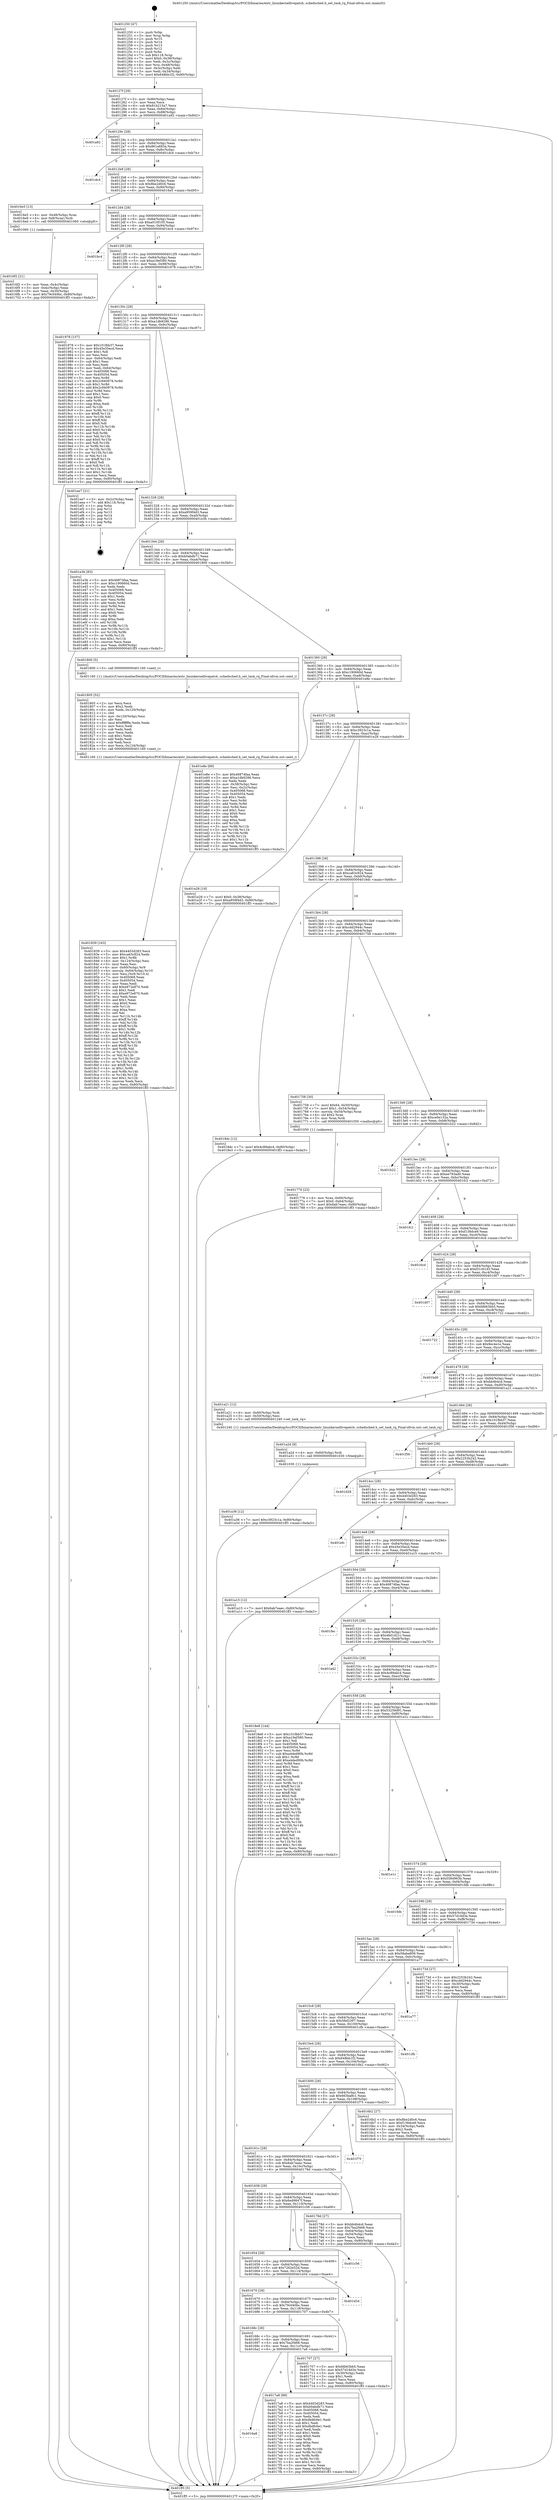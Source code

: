 digraph "0x401250" {
  label = "0x401250 (/mnt/c/Users/mathe/Desktop/tcc/POCII/binaries/extr_linuxkernellivepatch..schedsched.h_set_task_rq_Final-ollvm.out::main(0))"
  labelloc = "t"
  node[shape=record]

  Entry [label="",width=0.3,height=0.3,shape=circle,fillcolor=black,style=filled]
  "0x40127f" [label="{
     0x40127f [29]\l
     | [instrs]\l
     &nbsp;&nbsp;0x40127f \<+3\>: mov -0x80(%rbp),%eax\l
     &nbsp;&nbsp;0x401282 \<+2\>: mov %eax,%ecx\l
     &nbsp;&nbsp;0x401284 \<+6\>: sub $0x81b215a7,%ecx\l
     &nbsp;&nbsp;0x40128a \<+6\>: mov %eax,-0x84(%rbp)\l
     &nbsp;&nbsp;0x401290 \<+6\>: mov %ecx,-0x88(%rbp)\l
     &nbsp;&nbsp;0x401296 \<+6\>: je 0000000000401a92 \<main+0x842\>\l
  }"]
  "0x401a92" [label="{
     0x401a92\l
  }", style=dashed]
  "0x40129c" [label="{
     0x40129c [28]\l
     | [instrs]\l
     &nbsp;&nbsp;0x40129c \<+5\>: jmp 00000000004012a1 \<main+0x51\>\l
     &nbsp;&nbsp;0x4012a1 \<+6\>: mov -0x84(%rbp),%eax\l
     &nbsp;&nbsp;0x4012a7 \<+5\>: sub $0x861a683a,%eax\l
     &nbsp;&nbsp;0x4012ac \<+6\>: mov %eax,-0x8c(%rbp)\l
     &nbsp;&nbsp;0x4012b2 \<+6\>: je 0000000000401dc4 \<main+0xb74\>\l
  }"]
  Exit [label="",width=0.3,height=0.3,shape=circle,fillcolor=black,style=filled,peripheries=2]
  "0x401dc4" [label="{
     0x401dc4\l
  }", style=dashed]
  "0x4012b8" [label="{
     0x4012b8 [28]\l
     | [instrs]\l
     &nbsp;&nbsp;0x4012b8 \<+5\>: jmp 00000000004012bd \<main+0x6d\>\l
     &nbsp;&nbsp;0x4012bd \<+6\>: mov -0x84(%rbp),%eax\l
     &nbsp;&nbsp;0x4012c3 \<+5\>: sub $0x8be2d0c6,%eax\l
     &nbsp;&nbsp;0x4012c8 \<+6\>: mov %eax,-0x90(%rbp)\l
     &nbsp;&nbsp;0x4012ce \<+6\>: je 00000000004016e5 \<main+0x495\>\l
  }"]
  "0x401a36" [label="{
     0x401a36 [12]\l
     | [instrs]\l
     &nbsp;&nbsp;0x401a36 \<+7\>: movl $0xc3923c1a,-0x80(%rbp)\l
     &nbsp;&nbsp;0x401a3d \<+5\>: jmp 0000000000401ff3 \<main+0xda3\>\l
  }"]
  "0x4016e5" [label="{
     0x4016e5 [13]\l
     | [instrs]\l
     &nbsp;&nbsp;0x4016e5 \<+4\>: mov -0x48(%rbp),%rax\l
     &nbsp;&nbsp;0x4016e9 \<+4\>: mov 0x8(%rax),%rdi\l
     &nbsp;&nbsp;0x4016ed \<+5\>: call 0000000000401060 \<atoi@plt\>\l
     | [calls]\l
     &nbsp;&nbsp;0x401060 \{1\} (unknown)\l
  }"]
  "0x4012d4" [label="{
     0x4012d4 [28]\l
     | [instrs]\l
     &nbsp;&nbsp;0x4012d4 \<+5\>: jmp 00000000004012d9 \<main+0x89\>\l
     &nbsp;&nbsp;0x4012d9 \<+6\>: mov -0x84(%rbp),%eax\l
     &nbsp;&nbsp;0x4012df \<+5\>: sub $0xa010f105,%eax\l
     &nbsp;&nbsp;0x4012e4 \<+6\>: mov %eax,-0x94(%rbp)\l
     &nbsp;&nbsp;0x4012ea \<+6\>: je 0000000000401bc4 \<main+0x974\>\l
  }"]
  "0x401a2d" [label="{
     0x401a2d [9]\l
     | [instrs]\l
     &nbsp;&nbsp;0x401a2d \<+4\>: mov -0x60(%rbp),%rdi\l
     &nbsp;&nbsp;0x401a31 \<+5\>: call 0000000000401030 \<free@plt\>\l
     | [calls]\l
     &nbsp;&nbsp;0x401030 \{1\} (unknown)\l
  }"]
  "0x401bc4" [label="{
     0x401bc4\l
  }", style=dashed]
  "0x4012f0" [label="{
     0x4012f0 [28]\l
     | [instrs]\l
     &nbsp;&nbsp;0x4012f0 \<+5\>: jmp 00000000004012f5 \<main+0xa5\>\l
     &nbsp;&nbsp;0x4012f5 \<+6\>: mov -0x84(%rbp),%eax\l
     &nbsp;&nbsp;0x4012fb \<+5\>: sub $0xa19ef380,%eax\l
     &nbsp;&nbsp;0x401300 \<+6\>: mov %eax,-0x98(%rbp)\l
     &nbsp;&nbsp;0x401306 \<+6\>: je 0000000000401978 \<main+0x728\>\l
  }"]
  "0x401839" [label="{
     0x401839 [163]\l
     | [instrs]\l
     &nbsp;&nbsp;0x401839 \<+5\>: mov $0x4403d283,%ecx\l
     &nbsp;&nbsp;0x40183e \<+5\>: mov $0xca63c924,%edx\l
     &nbsp;&nbsp;0x401843 \<+3\>: mov $0x1,%r8b\l
     &nbsp;&nbsp;0x401846 \<+6\>: mov -0x124(%rbp),%esi\l
     &nbsp;&nbsp;0x40184c \<+3\>: imul %eax,%esi\l
     &nbsp;&nbsp;0x40184f \<+4\>: mov -0x60(%rbp),%r9\l
     &nbsp;&nbsp;0x401853 \<+4\>: movslq -0x64(%rbp),%r10\l
     &nbsp;&nbsp;0x401857 \<+4\>: mov %esi,(%r9,%r10,4)\l
     &nbsp;&nbsp;0x40185b \<+7\>: mov 0x405068,%eax\l
     &nbsp;&nbsp;0x401862 \<+7\>: mov 0x405054,%esi\l
     &nbsp;&nbsp;0x401869 \<+2\>: mov %eax,%edi\l
     &nbsp;&nbsp;0x40186b \<+6\>: add $0xe972e870,%edi\l
     &nbsp;&nbsp;0x401871 \<+3\>: sub $0x1,%edi\l
     &nbsp;&nbsp;0x401874 \<+6\>: sub $0xe972e870,%edi\l
     &nbsp;&nbsp;0x40187a \<+3\>: imul %edi,%eax\l
     &nbsp;&nbsp;0x40187d \<+3\>: and $0x1,%eax\l
     &nbsp;&nbsp;0x401880 \<+3\>: cmp $0x0,%eax\l
     &nbsp;&nbsp;0x401883 \<+4\>: sete %r11b\l
     &nbsp;&nbsp;0x401887 \<+3\>: cmp $0xa,%esi\l
     &nbsp;&nbsp;0x40188a \<+3\>: setl %bl\l
     &nbsp;&nbsp;0x40188d \<+3\>: mov %r11b,%r14b\l
     &nbsp;&nbsp;0x401890 \<+4\>: xor $0xff,%r14b\l
     &nbsp;&nbsp;0x401894 \<+3\>: mov %bl,%r15b\l
     &nbsp;&nbsp;0x401897 \<+4\>: xor $0xff,%r15b\l
     &nbsp;&nbsp;0x40189b \<+4\>: xor $0x1,%r8b\l
     &nbsp;&nbsp;0x40189f \<+3\>: mov %r14b,%r12b\l
     &nbsp;&nbsp;0x4018a2 \<+4\>: and $0xff,%r12b\l
     &nbsp;&nbsp;0x4018a6 \<+3\>: and %r8b,%r11b\l
     &nbsp;&nbsp;0x4018a9 \<+3\>: mov %r15b,%r13b\l
     &nbsp;&nbsp;0x4018ac \<+4\>: and $0xff,%r13b\l
     &nbsp;&nbsp;0x4018b0 \<+3\>: and %r8b,%bl\l
     &nbsp;&nbsp;0x4018b3 \<+3\>: or %r11b,%r12b\l
     &nbsp;&nbsp;0x4018b6 \<+3\>: or %bl,%r13b\l
     &nbsp;&nbsp;0x4018b9 \<+3\>: xor %r13b,%r12b\l
     &nbsp;&nbsp;0x4018bc \<+3\>: or %r15b,%r14b\l
     &nbsp;&nbsp;0x4018bf \<+4\>: xor $0xff,%r14b\l
     &nbsp;&nbsp;0x4018c3 \<+4\>: or $0x1,%r8b\l
     &nbsp;&nbsp;0x4018c7 \<+3\>: and %r8b,%r14b\l
     &nbsp;&nbsp;0x4018ca \<+3\>: or %r14b,%r12b\l
     &nbsp;&nbsp;0x4018cd \<+4\>: test $0x1,%r12b\l
     &nbsp;&nbsp;0x4018d1 \<+3\>: cmovne %edx,%ecx\l
     &nbsp;&nbsp;0x4018d4 \<+3\>: mov %ecx,-0x80(%rbp)\l
     &nbsp;&nbsp;0x4018d7 \<+5\>: jmp 0000000000401ff3 \<main+0xda3\>\l
  }"]
  "0x401978" [label="{
     0x401978 [157]\l
     | [instrs]\l
     &nbsp;&nbsp;0x401978 \<+5\>: mov $0x101fbb37,%eax\l
     &nbsp;&nbsp;0x40197d \<+5\>: mov $0x45e35ecd,%ecx\l
     &nbsp;&nbsp;0x401982 \<+2\>: mov $0x1,%dl\l
     &nbsp;&nbsp;0x401984 \<+2\>: xor %esi,%esi\l
     &nbsp;&nbsp;0x401986 \<+3\>: mov -0x64(%rbp),%edi\l
     &nbsp;&nbsp;0x401989 \<+3\>: sub $0x1,%esi\l
     &nbsp;&nbsp;0x40198c \<+2\>: sub %esi,%edi\l
     &nbsp;&nbsp;0x40198e \<+3\>: mov %edi,-0x64(%rbp)\l
     &nbsp;&nbsp;0x401991 \<+7\>: mov 0x405068,%esi\l
     &nbsp;&nbsp;0x401998 \<+7\>: mov 0x405054,%edi\l
     &nbsp;&nbsp;0x40199f \<+3\>: mov %esi,%r8d\l
     &nbsp;&nbsp;0x4019a2 \<+7\>: sub $0x2c940978,%r8d\l
     &nbsp;&nbsp;0x4019a9 \<+4\>: sub $0x1,%r8d\l
     &nbsp;&nbsp;0x4019ad \<+7\>: add $0x2c940978,%r8d\l
     &nbsp;&nbsp;0x4019b4 \<+4\>: imul %r8d,%esi\l
     &nbsp;&nbsp;0x4019b8 \<+3\>: and $0x1,%esi\l
     &nbsp;&nbsp;0x4019bb \<+3\>: cmp $0x0,%esi\l
     &nbsp;&nbsp;0x4019be \<+4\>: sete %r9b\l
     &nbsp;&nbsp;0x4019c2 \<+3\>: cmp $0xa,%edi\l
     &nbsp;&nbsp;0x4019c5 \<+4\>: setl %r10b\l
     &nbsp;&nbsp;0x4019c9 \<+3\>: mov %r9b,%r11b\l
     &nbsp;&nbsp;0x4019cc \<+4\>: xor $0xff,%r11b\l
     &nbsp;&nbsp;0x4019d0 \<+3\>: mov %r10b,%bl\l
     &nbsp;&nbsp;0x4019d3 \<+3\>: xor $0xff,%bl\l
     &nbsp;&nbsp;0x4019d6 \<+3\>: xor $0x0,%dl\l
     &nbsp;&nbsp;0x4019d9 \<+3\>: mov %r11b,%r14b\l
     &nbsp;&nbsp;0x4019dc \<+4\>: and $0x0,%r14b\l
     &nbsp;&nbsp;0x4019e0 \<+3\>: and %dl,%r9b\l
     &nbsp;&nbsp;0x4019e3 \<+3\>: mov %bl,%r15b\l
     &nbsp;&nbsp;0x4019e6 \<+4\>: and $0x0,%r15b\l
     &nbsp;&nbsp;0x4019ea \<+3\>: and %dl,%r10b\l
     &nbsp;&nbsp;0x4019ed \<+3\>: or %r9b,%r14b\l
     &nbsp;&nbsp;0x4019f0 \<+3\>: or %r10b,%r15b\l
     &nbsp;&nbsp;0x4019f3 \<+3\>: xor %r15b,%r14b\l
     &nbsp;&nbsp;0x4019f6 \<+3\>: or %bl,%r11b\l
     &nbsp;&nbsp;0x4019f9 \<+4\>: xor $0xff,%r11b\l
     &nbsp;&nbsp;0x4019fd \<+3\>: or $0x0,%dl\l
     &nbsp;&nbsp;0x401a00 \<+3\>: and %dl,%r11b\l
     &nbsp;&nbsp;0x401a03 \<+3\>: or %r11b,%r14b\l
     &nbsp;&nbsp;0x401a06 \<+4\>: test $0x1,%r14b\l
     &nbsp;&nbsp;0x401a0a \<+3\>: cmovne %ecx,%eax\l
     &nbsp;&nbsp;0x401a0d \<+3\>: mov %eax,-0x80(%rbp)\l
     &nbsp;&nbsp;0x401a10 \<+5\>: jmp 0000000000401ff3 \<main+0xda3\>\l
  }"]
  "0x40130c" [label="{
     0x40130c [28]\l
     | [instrs]\l
     &nbsp;&nbsp;0x40130c \<+5\>: jmp 0000000000401311 \<main+0xc1\>\l
     &nbsp;&nbsp;0x401311 \<+6\>: mov -0x84(%rbp),%eax\l
     &nbsp;&nbsp;0x401317 \<+5\>: sub $0xa1db9286,%eax\l
     &nbsp;&nbsp;0x40131c \<+6\>: mov %eax,-0x9c(%rbp)\l
     &nbsp;&nbsp;0x401322 \<+6\>: je 0000000000401ee7 \<main+0xc97\>\l
  }"]
  "0x401805" [label="{
     0x401805 [52]\l
     | [instrs]\l
     &nbsp;&nbsp;0x401805 \<+2\>: xor %ecx,%ecx\l
     &nbsp;&nbsp;0x401807 \<+5\>: mov $0x2,%edx\l
     &nbsp;&nbsp;0x40180c \<+6\>: mov %edx,-0x120(%rbp)\l
     &nbsp;&nbsp;0x401812 \<+1\>: cltd\l
     &nbsp;&nbsp;0x401813 \<+6\>: mov -0x120(%rbp),%esi\l
     &nbsp;&nbsp;0x401819 \<+2\>: idiv %esi\l
     &nbsp;&nbsp;0x40181b \<+6\>: imul $0xfffffffe,%edx,%edx\l
     &nbsp;&nbsp;0x401821 \<+2\>: mov %ecx,%edi\l
     &nbsp;&nbsp;0x401823 \<+2\>: sub %edx,%edi\l
     &nbsp;&nbsp;0x401825 \<+2\>: mov %ecx,%edx\l
     &nbsp;&nbsp;0x401827 \<+3\>: sub $0x1,%edx\l
     &nbsp;&nbsp;0x40182a \<+2\>: add %edx,%edi\l
     &nbsp;&nbsp;0x40182c \<+2\>: sub %edi,%ecx\l
     &nbsp;&nbsp;0x40182e \<+6\>: mov %ecx,-0x124(%rbp)\l
     &nbsp;&nbsp;0x401834 \<+5\>: call 0000000000401160 \<next_i\>\l
     | [calls]\l
     &nbsp;&nbsp;0x401160 \{1\} (/mnt/c/Users/mathe/Desktop/tcc/POCII/binaries/extr_linuxkernellivepatch..schedsched.h_set_task_rq_Final-ollvm.out::next_i)\l
  }"]
  "0x401ee7" [label="{
     0x401ee7 [21]\l
     | [instrs]\l
     &nbsp;&nbsp;0x401ee7 \<+3\>: mov -0x2c(%rbp),%eax\l
     &nbsp;&nbsp;0x401eea \<+7\>: add $0x118,%rsp\l
     &nbsp;&nbsp;0x401ef1 \<+1\>: pop %rbx\l
     &nbsp;&nbsp;0x401ef2 \<+2\>: pop %r12\l
     &nbsp;&nbsp;0x401ef4 \<+2\>: pop %r13\l
     &nbsp;&nbsp;0x401ef6 \<+2\>: pop %r14\l
     &nbsp;&nbsp;0x401ef8 \<+2\>: pop %r15\l
     &nbsp;&nbsp;0x401efa \<+1\>: pop %rbp\l
     &nbsp;&nbsp;0x401efb \<+1\>: ret\l
  }"]
  "0x401328" [label="{
     0x401328 [28]\l
     | [instrs]\l
     &nbsp;&nbsp;0x401328 \<+5\>: jmp 000000000040132d \<main+0xdd\>\l
     &nbsp;&nbsp;0x40132d \<+6\>: mov -0x84(%rbp),%eax\l
     &nbsp;&nbsp;0x401333 \<+5\>: sub $0xa959f4d3,%eax\l
     &nbsp;&nbsp;0x401338 \<+6\>: mov %eax,-0xa0(%rbp)\l
     &nbsp;&nbsp;0x40133e \<+6\>: je 0000000000401e3b \<main+0xbeb\>\l
  }"]
  "0x4016a8" [label="{
     0x4016a8\l
  }", style=dashed]
  "0x401e3b" [label="{
     0x401e3b [83]\l
     | [instrs]\l
     &nbsp;&nbsp;0x401e3b \<+5\>: mov $0x46874faa,%eax\l
     &nbsp;&nbsp;0x401e40 \<+5\>: mov $0xc190660d,%ecx\l
     &nbsp;&nbsp;0x401e45 \<+2\>: xor %edx,%edx\l
     &nbsp;&nbsp;0x401e47 \<+7\>: mov 0x405068,%esi\l
     &nbsp;&nbsp;0x401e4e \<+7\>: mov 0x405054,%edi\l
     &nbsp;&nbsp;0x401e55 \<+3\>: sub $0x1,%edx\l
     &nbsp;&nbsp;0x401e58 \<+3\>: mov %esi,%r8d\l
     &nbsp;&nbsp;0x401e5b \<+3\>: add %edx,%r8d\l
     &nbsp;&nbsp;0x401e5e \<+4\>: imul %r8d,%esi\l
     &nbsp;&nbsp;0x401e62 \<+3\>: and $0x1,%esi\l
     &nbsp;&nbsp;0x401e65 \<+3\>: cmp $0x0,%esi\l
     &nbsp;&nbsp;0x401e68 \<+4\>: sete %r9b\l
     &nbsp;&nbsp;0x401e6c \<+3\>: cmp $0xa,%edi\l
     &nbsp;&nbsp;0x401e6f \<+4\>: setl %r10b\l
     &nbsp;&nbsp;0x401e73 \<+3\>: mov %r9b,%r11b\l
     &nbsp;&nbsp;0x401e76 \<+3\>: and %r10b,%r11b\l
     &nbsp;&nbsp;0x401e79 \<+3\>: xor %r10b,%r9b\l
     &nbsp;&nbsp;0x401e7c \<+3\>: or %r9b,%r11b\l
     &nbsp;&nbsp;0x401e7f \<+4\>: test $0x1,%r11b\l
     &nbsp;&nbsp;0x401e83 \<+3\>: cmovne %ecx,%eax\l
     &nbsp;&nbsp;0x401e86 \<+3\>: mov %eax,-0x80(%rbp)\l
     &nbsp;&nbsp;0x401e89 \<+5\>: jmp 0000000000401ff3 \<main+0xda3\>\l
  }"]
  "0x401344" [label="{
     0x401344 [28]\l
     | [instrs]\l
     &nbsp;&nbsp;0x401344 \<+5\>: jmp 0000000000401349 \<main+0xf9\>\l
     &nbsp;&nbsp;0x401349 \<+6\>: mov -0x84(%rbp),%eax\l
     &nbsp;&nbsp;0x40134f \<+5\>: sub $0xb0abdb71,%eax\l
     &nbsp;&nbsp;0x401354 \<+6\>: mov %eax,-0xa4(%rbp)\l
     &nbsp;&nbsp;0x40135a \<+6\>: je 0000000000401800 \<main+0x5b0\>\l
  }"]
  "0x4017a8" [label="{
     0x4017a8 [88]\l
     | [instrs]\l
     &nbsp;&nbsp;0x4017a8 \<+5\>: mov $0x4403d283,%eax\l
     &nbsp;&nbsp;0x4017ad \<+5\>: mov $0xb0abdb71,%ecx\l
     &nbsp;&nbsp;0x4017b2 \<+7\>: mov 0x405068,%edx\l
     &nbsp;&nbsp;0x4017b9 \<+7\>: mov 0x405054,%esi\l
     &nbsp;&nbsp;0x4017c0 \<+2\>: mov %edx,%edi\l
     &nbsp;&nbsp;0x4017c2 \<+6\>: sub $0xdbdfc6e1,%edi\l
     &nbsp;&nbsp;0x4017c8 \<+3\>: sub $0x1,%edi\l
     &nbsp;&nbsp;0x4017cb \<+6\>: add $0xdbdfc6e1,%edi\l
     &nbsp;&nbsp;0x4017d1 \<+3\>: imul %edi,%edx\l
     &nbsp;&nbsp;0x4017d4 \<+3\>: and $0x1,%edx\l
     &nbsp;&nbsp;0x4017d7 \<+3\>: cmp $0x0,%edx\l
     &nbsp;&nbsp;0x4017da \<+4\>: sete %r8b\l
     &nbsp;&nbsp;0x4017de \<+3\>: cmp $0xa,%esi\l
     &nbsp;&nbsp;0x4017e1 \<+4\>: setl %r9b\l
     &nbsp;&nbsp;0x4017e5 \<+3\>: mov %r8b,%r10b\l
     &nbsp;&nbsp;0x4017e8 \<+3\>: and %r9b,%r10b\l
     &nbsp;&nbsp;0x4017eb \<+3\>: xor %r9b,%r8b\l
     &nbsp;&nbsp;0x4017ee \<+3\>: or %r8b,%r10b\l
     &nbsp;&nbsp;0x4017f1 \<+4\>: test $0x1,%r10b\l
     &nbsp;&nbsp;0x4017f5 \<+3\>: cmovne %ecx,%eax\l
     &nbsp;&nbsp;0x4017f8 \<+3\>: mov %eax,-0x80(%rbp)\l
     &nbsp;&nbsp;0x4017fb \<+5\>: jmp 0000000000401ff3 \<main+0xda3\>\l
  }"]
  "0x401800" [label="{
     0x401800 [5]\l
     | [instrs]\l
     &nbsp;&nbsp;0x401800 \<+5\>: call 0000000000401160 \<next_i\>\l
     | [calls]\l
     &nbsp;&nbsp;0x401160 \{1\} (/mnt/c/Users/mathe/Desktop/tcc/POCII/binaries/extr_linuxkernellivepatch..schedsched.h_set_task_rq_Final-ollvm.out::next_i)\l
  }"]
  "0x401360" [label="{
     0x401360 [28]\l
     | [instrs]\l
     &nbsp;&nbsp;0x401360 \<+5\>: jmp 0000000000401365 \<main+0x115\>\l
     &nbsp;&nbsp;0x401365 \<+6\>: mov -0x84(%rbp),%eax\l
     &nbsp;&nbsp;0x40136b \<+5\>: sub $0xc190660d,%eax\l
     &nbsp;&nbsp;0x401370 \<+6\>: mov %eax,-0xa8(%rbp)\l
     &nbsp;&nbsp;0x401376 \<+6\>: je 0000000000401e8e \<main+0xc3e\>\l
  }"]
  "0x401776" [label="{
     0x401776 [23]\l
     | [instrs]\l
     &nbsp;&nbsp;0x401776 \<+4\>: mov %rax,-0x60(%rbp)\l
     &nbsp;&nbsp;0x40177a \<+7\>: movl $0x0,-0x64(%rbp)\l
     &nbsp;&nbsp;0x401781 \<+7\>: movl $0x6ab7eaec,-0x80(%rbp)\l
     &nbsp;&nbsp;0x401788 \<+5\>: jmp 0000000000401ff3 \<main+0xda3\>\l
  }"]
  "0x401e8e" [label="{
     0x401e8e [89]\l
     | [instrs]\l
     &nbsp;&nbsp;0x401e8e \<+5\>: mov $0x46874faa,%eax\l
     &nbsp;&nbsp;0x401e93 \<+5\>: mov $0xa1db9286,%ecx\l
     &nbsp;&nbsp;0x401e98 \<+2\>: xor %edx,%edx\l
     &nbsp;&nbsp;0x401e9a \<+3\>: mov -0x38(%rbp),%esi\l
     &nbsp;&nbsp;0x401e9d \<+3\>: mov %esi,-0x2c(%rbp)\l
     &nbsp;&nbsp;0x401ea0 \<+7\>: mov 0x405068,%esi\l
     &nbsp;&nbsp;0x401ea7 \<+7\>: mov 0x405054,%edi\l
     &nbsp;&nbsp;0x401eae \<+3\>: sub $0x1,%edx\l
     &nbsp;&nbsp;0x401eb1 \<+3\>: mov %esi,%r8d\l
     &nbsp;&nbsp;0x401eb4 \<+3\>: add %edx,%r8d\l
     &nbsp;&nbsp;0x401eb7 \<+4\>: imul %r8d,%esi\l
     &nbsp;&nbsp;0x401ebb \<+3\>: and $0x1,%esi\l
     &nbsp;&nbsp;0x401ebe \<+3\>: cmp $0x0,%esi\l
     &nbsp;&nbsp;0x401ec1 \<+4\>: sete %r9b\l
     &nbsp;&nbsp;0x401ec5 \<+3\>: cmp $0xa,%edi\l
     &nbsp;&nbsp;0x401ec8 \<+4\>: setl %r10b\l
     &nbsp;&nbsp;0x401ecc \<+3\>: mov %r9b,%r11b\l
     &nbsp;&nbsp;0x401ecf \<+3\>: and %r10b,%r11b\l
     &nbsp;&nbsp;0x401ed2 \<+3\>: xor %r10b,%r9b\l
     &nbsp;&nbsp;0x401ed5 \<+3\>: or %r9b,%r11b\l
     &nbsp;&nbsp;0x401ed8 \<+4\>: test $0x1,%r11b\l
     &nbsp;&nbsp;0x401edc \<+3\>: cmovne %ecx,%eax\l
     &nbsp;&nbsp;0x401edf \<+3\>: mov %eax,-0x80(%rbp)\l
     &nbsp;&nbsp;0x401ee2 \<+5\>: jmp 0000000000401ff3 \<main+0xda3\>\l
  }"]
  "0x40137c" [label="{
     0x40137c [28]\l
     | [instrs]\l
     &nbsp;&nbsp;0x40137c \<+5\>: jmp 0000000000401381 \<main+0x131\>\l
     &nbsp;&nbsp;0x401381 \<+6\>: mov -0x84(%rbp),%eax\l
     &nbsp;&nbsp;0x401387 \<+5\>: sub $0xc3923c1a,%eax\l
     &nbsp;&nbsp;0x40138c \<+6\>: mov %eax,-0xac(%rbp)\l
     &nbsp;&nbsp;0x401392 \<+6\>: je 0000000000401e28 \<main+0xbd8\>\l
  }"]
  "0x40168c" [label="{
     0x40168c [28]\l
     | [instrs]\l
     &nbsp;&nbsp;0x40168c \<+5\>: jmp 0000000000401691 \<main+0x441\>\l
     &nbsp;&nbsp;0x401691 \<+6\>: mov -0x84(%rbp),%eax\l
     &nbsp;&nbsp;0x401697 \<+5\>: sub $0x7ba2f468,%eax\l
     &nbsp;&nbsp;0x40169c \<+6\>: mov %eax,-0x11c(%rbp)\l
     &nbsp;&nbsp;0x4016a2 \<+6\>: je 00000000004017a8 \<main+0x558\>\l
  }"]
  "0x401e28" [label="{
     0x401e28 [19]\l
     | [instrs]\l
     &nbsp;&nbsp;0x401e28 \<+7\>: movl $0x0,-0x38(%rbp)\l
     &nbsp;&nbsp;0x401e2f \<+7\>: movl $0xa959f4d3,-0x80(%rbp)\l
     &nbsp;&nbsp;0x401e36 \<+5\>: jmp 0000000000401ff3 \<main+0xda3\>\l
  }"]
  "0x401398" [label="{
     0x401398 [28]\l
     | [instrs]\l
     &nbsp;&nbsp;0x401398 \<+5\>: jmp 000000000040139d \<main+0x14d\>\l
     &nbsp;&nbsp;0x40139d \<+6\>: mov -0x84(%rbp),%eax\l
     &nbsp;&nbsp;0x4013a3 \<+5\>: sub $0xca63c924,%eax\l
     &nbsp;&nbsp;0x4013a8 \<+6\>: mov %eax,-0xb0(%rbp)\l
     &nbsp;&nbsp;0x4013ae \<+6\>: je 00000000004018dc \<main+0x68c\>\l
  }"]
  "0x401707" [label="{
     0x401707 [27]\l
     | [instrs]\l
     &nbsp;&nbsp;0x401707 \<+5\>: mov $0xfdb63bb5,%eax\l
     &nbsp;&nbsp;0x40170c \<+5\>: mov $0x57d16d3e,%ecx\l
     &nbsp;&nbsp;0x401711 \<+3\>: mov -0x30(%rbp),%edx\l
     &nbsp;&nbsp;0x401714 \<+3\>: cmp $0x1,%edx\l
     &nbsp;&nbsp;0x401717 \<+3\>: cmovl %ecx,%eax\l
     &nbsp;&nbsp;0x40171a \<+3\>: mov %eax,-0x80(%rbp)\l
     &nbsp;&nbsp;0x40171d \<+5\>: jmp 0000000000401ff3 \<main+0xda3\>\l
  }"]
  "0x4018dc" [label="{
     0x4018dc [12]\l
     | [instrs]\l
     &nbsp;&nbsp;0x4018dc \<+7\>: movl $0x4c89abc4,-0x80(%rbp)\l
     &nbsp;&nbsp;0x4018e3 \<+5\>: jmp 0000000000401ff3 \<main+0xda3\>\l
  }"]
  "0x4013b4" [label="{
     0x4013b4 [28]\l
     | [instrs]\l
     &nbsp;&nbsp;0x4013b4 \<+5\>: jmp 00000000004013b9 \<main+0x169\>\l
     &nbsp;&nbsp;0x4013b9 \<+6\>: mov -0x84(%rbp),%eax\l
     &nbsp;&nbsp;0x4013bf \<+5\>: sub $0xcdd2944c,%eax\l
     &nbsp;&nbsp;0x4013c4 \<+6\>: mov %eax,-0xb4(%rbp)\l
     &nbsp;&nbsp;0x4013ca \<+6\>: je 0000000000401758 \<main+0x508\>\l
  }"]
  "0x401670" [label="{
     0x401670 [28]\l
     | [instrs]\l
     &nbsp;&nbsp;0x401670 \<+5\>: jmp 0000000000401675 \<main+0x425\>\l
     &nbsp;&nbsp;0x401675 \<+6\>: mov -0x84(%rbp),%eax\l
     &nbsp;&nbsp;0x40167b \<+5\>: sub $0x79c040bc,%eax\l
     &nbsp;&nbsp;0x401680 \<+6\>: mov %eax,-0x118(%rbp)\l
     &nbsp;&nbsp;0x401686 \<+6\>: je 0000000000401707 \<main+0x4b7\>\l
  }"]
  "0x401758" [label="{
     0x401758 [30]\l
     | [instrs]\l
     &nbsp;&nbsp;0x401758 \<+7\>: movl $0x64,-0x50(%rbp)\l
     &nbsp;&nbsp;0x40175f \<+7\>: movl $0x1,-0x54(%rbp)\l
     &nbsp;&nbsp;0x401766 \<+4\>: movslq -0x54(%rbp),%rax\l
     &nbsp;&nbsp;0x40176a \<+4\>: shl $0x2,%rax\l
     &nbsp;&nbsp;0x40176e \<+3\>: mov %rax,%rdi\l
     &nbsp;&nbsp;0x401771 \<+5\>: call 0000000000401050 \<malloc@plt\>\l
     | [calls]\l
     &nbsp;&nbsp;0x401050 \{1\} (unknown)\l
  }"]
  "0x4013d0" [label="{
     0x4013d0 [28]\l
     | [instrs]\l
     &nbsp;&nbsp;0x4013d0 \<+5\>: jmp 00000000004013d5 \<main+0x185\>\l
     &nbsp;&nbsp;0x4013d5 \<+6\>: mov -0x84(%rbp),%eax\l
     &nbsp;&nbsp;0x4013db \<+5\>: sub $0xce0e132a,%eax\l
     &nbsp;&nbsp;0x4013e0 \<+6\>: mov %eax,-0xb8(%rbp)\l
     &nbsp;&nbsp;0x4013e6 \<+6\>: je 0000000000401b22 \<main+0x8d2\>\l
  }"]
  "0x401d34" [label="{
     0x401d34\l
  }", style=dashed]
  "0x401b22" [label="{
     0x401b22\l
  }", style=dashed]
  "0x4013ec" [label="{
     0x4013ec [28]\l
     | [instrs]\l
     &nbsp;&nbsp;0x4013ec \<+5\>: jmp 00000000004013f1 \<main+0x1a1\>\l
     &nbsp;&nbsp;0x4013f1 \<+6\>: mov -0x84(%rbp),%eax\l
     &nbsp;&nbsp;0x4013f7 \<+5\>: sub $0xee793ad0,%eax\l
     &nbsp;&nbsp;0x4013fc \<+6\>: mov %eax,-0xbc(%rbp)\l
     &nbsp;&nbsp;0x401402 \<+6\>: je 0000000000401fc2 \<main+0xd72\>\l
  }"]
  "0x401654" [label="{
     0x401654 [28]\l
     | [instrs]\l
     &nbsp;&nbsp;0x401654 \<+5\>: jmp 0000000000401659 \<main+0x409\>\l
     &nbsp;&nbsp;0x401659 \<+6\>: mov -0x84(%rbp),%eax\l
     &nbsp;&nbsp;0x40165f \<+5\>: sub $0x7262e52d,%eax\l
     &nbsp;&nbsp;0x401664 \<+6\>: mov %eax,-0x114(%rbp)\l
     &nbsp;&nbsp;0x40166a \<+6\>: je 0000000000401d34 \<main+0xae4\>\l
  }"]
  "0x401fc2" [label="{
     0x401fc2\l
  }", style=dashed]
  "0x401408" [label="{
     0x401408 [28]\l
     | [instrs]\l
     &nbsp;&nbsp;0x401408 \<+5\>: jmp 000000000040140d \<main+0x1bd\>\l
     &nbsp;&nbsp;0x40140d \<+6\>: mov -0x84(%rbp),%eax\l
     &nbsp;&nbsp;0x401413 \<+5\>: sub $0xf138dce9,%eax\l
     &nbsp;&nbsp;0x401418 \<+6\>: mov %eax,-0xc0(%rbp)\l
     &nbsp;&nbsp;0x40141e \<+6\>: je 00000000004016cd \<main+0x47d\>\l
  }"]
  "0x401c56" [label="{
     0x401c56\l
  }", style=dashed]
  "0x4016cd" [label="{
     0x4016cd\l
  }", style=dashed]
  "0x401424" [label="{
     0x401424 [28]\l
     | [instrs]\l
     &nbsp;&nbsp;0x401424 \<+5\>: jmp 0000000000401429 \<main+0x1d9\>\l
     &nbsp;&nbsp;0x401429 \<+6\>: mov -0x84(%rbp),%eax\l
     &nbsp;&nbsp;0x40142f \<+5\>: sub $0xf31c61d3,%eax\l
     &nbsp;&nbsp;0x401434 \<+6\>: mov %eax,-0xc4(%rbp)\l
     &nbsp;&nbsp;0x40143a \<+6\>: je 0000000000401d07 \<main+0xab7\>\l
  }"]
  "0x401638" [label="{
     0x401638 [28]\l
     | [instrs]\l
     &nbsp;&nbsp;0x401638 \<+5\>: jmp 000000000040163d \<main+0x3ed\>\l
     &nbsp;&nbsp;0x40163d \<+6\>: mov -0x84(%rbp),%eax\l
     &nbsp;&nbsp;0x401643 \<+5\>: sub $0x6ed9847f,%eax\l
     &nbsp;&nbsp;0x401648 \<+6\>: mov %eax,-0x110(%rbp)\l
     &nbsp;&nbsp;0x40164e \<+6\>: je 0000000000401c56 \<main+0xa06\>\l
  }"]
  "0x401d07" [label="{
     0x401d07\l
  }", style=dashed]
  "0x401440" [label="{
     0x401440 [28]\l
     | [instrs]\l
     &nbsp;&nbsp;0x401440 \<+5\>: jmp 0000000000401445 \<main+0x1f5\>\l
     &nbsp;&nbsp;0x401445 \<+6\>: mov -0x84(%rbp),%eax\l
     &nbsp;&nbsp;0x40144b \<+5\>: sub $0xfdb63bb5,%eax\l
     &nbsp;&nbsp;0x401450 \<+6\>: mov %eax,-0xc8(%rbp)\l
     &nbsp;&nbsp;0x401456 \<+6\>: je 0000000000401722 \<main+0x4d2\>\l
  }"]
  "0x40178d" [label="{
     0x40178d [27]\l
     | [instrs]\l
     &nbsp;&nbsp;0x40178d \<+5\>: mov $0xbb4b4cd,%eax\l
     &nbsp;&nbsp;0x401792 \<+5\>: mov $0x7ba2f468,%ecx\l
     &nbsp;&nbsp;0x401797 \<+3\>: mov -0x64(%rbp),%edx\l
     &nbsp;&nbsp;0x40179a \<+3\>: cmp -0x54(%rbp),%edx\l
     &nbsp;&nbsp;0x40179d \<+3\>: cmovl %ecx,%eax\l
     &nbsp;&nbsp;0x4017a0 \<+3\>: mov %eax,-0x80(%rbp)\l
     &nbsp;&nbsp;0x4017a3 \<+5\>: jmp 0000000000401ff3 \<main+0xda3\>\l
  }"]
  "0x401722" [label="{
     0x401722\l
  }", style=dashed]
  "0x40145c" [label="{
     0x40145c [28]\l
     | [instrs]\l
     &nbsp;&nbsp;0x40145c \<+5\>: jmp 0000000000401461 \<main+0x211\>\l
     &nbsp;&nbsp;0x401461 \<+6\>: mov -0x84(%rbp),%eax\l
     &nbsp;&nbsp;0x401467 \<+5\>: sub $0x9ec4e1e,%eax\l
     &nbsp;&nbsp;0x40146c \<+6\>: mov %eax,-0xcc(%rbp)\l
     &nbsp;&nbsp;0x401472 \<+6\>: je 0000000000401bd0 \<main+0x980\>\l
  }"]
  "0x40161c" [label="{
     0x40161c [28]\l
     | [instrs]\l
     &nbsp;&nbsp;0x40161c \<+5\>: jmp 0000000000401621 \<main+0x3d1\>\l
     &nbsp;&nbsp;0x401621 \<+6\>: mov -0x84(%rbp),%eax\l
     &nbsp;&nbsp;0x401627 \<+5\>: sub $0x6ab7eaec,%eax\l
     &nbsp;&nbsp;0x40162c \<+6\>: mov %eax,-0x10c(%rbp)\l
     &nbsp;&nbsp;0x401632 \<+6\>: je 000000000040178d \<main+0x53d\>\l
  }"]
  "0x401bd0" [label="{
     0x401bd0\l
  }", style=dashed]
  "0x401478" [label="{
     0x401478 [28]\l
     | [instrs]\l
     &nbsp;&nbsp;0x401478 \<+5\>: jmp 000000000040147d \<main+0x22d\>\l
     &nbsp;&nbsp;0x40147d \<+6\>: mov -0x84(%rbp),%eax\l
     &nbsp;&nbsp;0x401483 \<+5\>: sub $0xbb4b4cd,%eax\l
     &nbsp;&nbsp;0x401488 \<+6\>: mov %eax,-0xd0(%rbp)\l
     &nbsp;&nbsp;0x40148e \<+6\>: je 0000000000401a21 \<main+0x7d1\>\l
  }"]
  "0x401f75" [label="{
     0x401f75\l
  }", style=dashed]
  "0x401a21" [label="{
     0x401a21 [12]\l
     | [instrs]\l
     &nbsp;&nbsp;0x401a21 \<+4\>: mov -0x60(%rbp),%rdi\l
     &nbsp;&nbsp;0x401a25 \<+3\>: mov -0x50(%rbp),%esi\l
     &nbsp;&nbsp;0x401a28 \<+5\>: call 0000000000401240 \<set_task_rq\>\l
     | [calls]\l
     &nbsp;&nbsp;0x401240 \{1\} (/mnt/c/Users/mathe/Desktop/tcc/POCII/binaries/extr_linuxkernellivepatch..schedsched.h_set_task_rq_Final-ollvm.out::set_task_rq)\l
  }"]
  "0x401494" [label="{
     0x401494 [28]\l
     | [instrs]\l
     &nbsp;&nbsp;0x401494 \<+5\>: jmp 0000000000401499 \<main+0x249\>\l
     &nbsp;&nbsp;0x401499 \<+6\>: mov -0x84(%rbp),%eax\l
     &nbsp;&nbsp;0x40149f \<+5\>: sub $0x101fbb37,%eax\l
     &nbsp;&nbsp;0x4014a4 \<+6\>: mov %eax,-0xd4(%rbp)\l
     &nbsp;&nbsp;0x4014aa \<+6\>: je 0000000000401f56 \<main+0xd06\>\l
  }"]
  "0x4016f2" [label="{
     0x4016f2 [21]\l
     | [instrs]\l
     &nbsp;&nbsp;0x4016f2 \<+3\>: mov %eax,-0x4c(%rbp)\l
     &nbsp;&nbsp;0x4016f5 \<+3\>: mov -0x4c(%rbp),%eax\l
     &nbsp;&nbsp;0x4016f8 \<+3\>: mov %eax,-0x30(%rbp)\l
     &nbsp;&nbsp;0x4016fb \<+7\>: movl $0x79c040bc,-0x80(%rbp)\l
     &nbsp;&nbsp;0x401702 \<+5\>: jmp 0000000000401ff3 \<main+0xda3\>\l
  }"]
  "0x401f56" [label="{
     0x401f56\l
  }", style=dashed]
  "0x4014b0" [label="{
     0x4014b0 [28]\l
     | [instrs]\l
     &nbsp;&nbsp;0x4014b0 \<+5\>: jmp 00000000004014b5 \<main+0x265\>\l
     &nbsp;&nbsp;0x4014b5 \<+6\>: mov -0x84(%rbp),%eax\l
     &nbsp;&nbsp;0x4014bb \<+5\>: sub $0x2253b242,%eax\l
     &nbsp;&nbsp;0x4014c0 \<+6\>: mov %eax,-0xd8(%rbp)\l
     &nbsp;&nbsp;0x4014c6 \<+6\>: je 0000000000401d28 \<main+0xad8\>\l
  }"]
  "0x401250" [label="{
     0x401250 [47]\l
     | [instrs]\l
     &nbsp;&nbsp;0x401250 \<+1\>: push %rbp\l
     &nbsp;&nbsp;0x401251 \<+3\>: mov %rsp,%rbp\l
     &nbsp;&nbsp;0x401254 \<+2\>: push %r15\l
     &nbsp;&nbsp;0x401256 \<+2\>: push %r14\l
     &nbsp;&nbsp;0x401258 \<+2\>: push %r13\l
     &nbsp;&nbsp;0x40125a \<+2\>: push %r12\l
     &nbsp;&nbsp;0x40125c \<+1\>: push %rbx\l
     &nbsp;&nbsp;0x40125d \<+7\>: sub $0x118,%rsp\l
     &nbsp;&nbsp;0x401264 \<+7\>: movl $0x0,-0x38(%rbp)\l
     &nbsp;&nbsp;0x40126b \<+3\>: mov %edi,-0x3c(%rbp)\l
     &nbsp;&nbsp;0x40126e \<+4\>: mov %rsi,-0x48(%rbp)\l
     &nbsp;&nbsp;0x401272 \<+3\>: mov -0x3c(%rbp),%edi\l
     &nbsp;&nbsp;0x401275 \<+3\>: mov %edi,-0x34(%rbp)\l
     &nbsp;&nbsp;0x401278 \<+7\>: movl $0x648bb1f2,-0x80(%rbp)\l
  }"]
  "0x401d28" [label="{
     0x401d28\l
  }", style=dashed]
  "0x4014cc" [label="{
     0x4014cc [28]\l
     | [instrs]\l
     &nbsp;&nbsp;0x4014cc \<+5\>: jmp 00000000004014d1 \<main+0x281\>\l
     &nbsp;&nbsp;0x4014d1 \<+6\>: mov -0x84(%rbp),%eax\l
     &nbsp;&nbsp;0x4014d7 \<+5\>: sub $0x4403d283,%eax\l
     &nbsp;&nbsp;0x4014dc \<+6\>: mov %eax,-0xdc(%rbp)\l
     &nbsp;&nbsp;0x4014e2 \<+6\>: je 0000000000401efc \<main+0xcac\>\l
  }"]
  "0x401ff3" [label="{
     0x401ff3 [5]\l
     | [instrs]\l
     &nbsp;&nbsp;0x401ff3 \<+5\>: jmp 000000000040127f \<main+0x2f\>\l
  }"]
  "0x401efc" [label="{
     0x401efc\l
  }", style=dashed]
  "0x4014e8" [label="{
     0x4014e8 [28]\l
     | [instrs]\l
     &nbsp;&nbsp;0x4014e8 \<+5\>: jmp 00000000004014ed \<main+0x29d\>\l
     &nbsp;&nbsp;0x4014ed \<+6\>: mov -0x84(%rbp),%eax\l
     &nbsp;&nbsp;0x4014f3 \<+5\>: sub $0x45e35ecd,%eax\l
     &nbsp;&nbsp;0x4014f8 \<+6\>: mov %eax,-0xe0(%rbp)\l
     &nbsp;&nbsp;0x4014fe \<+6\>: je 0000000000401a15 \<main+0x7c5\>\l
  }"]
  "0x401600" [label="{
     0x401600 [28]\l
     | [instrs]\l
     &nbsp;&nbsp;0x401600 \<+5\>: jmp 0000000000401605 \<main+0x3b5\>\l
     &nbsp;&nbsp;0x401605 \<+6\>: mov -0x84(%rbp),%eax\l
     &nbsp;&nbsp;0x40160b \<+5\>: sub $0x663ba8c1,%eax\l
     &nbsp;&nbsp;0x401610 \<+6\>: mov %eax,-0x108(%rbp)\l
     &nbsp;&nbsp;0x401616 \<+6\>: je 0000000000401f75 \<main+0xd25\>\l
  }"]
  "0x401a15" [label="{
     0x401a15 [12]\l
     | [instrs]\l
     &nbsp;&nbsp;0x401a15 \<+7\>: movl $0x6ab7eaec,-0x80(%rbp)\l
     &nbsp;&nbsp;0x401a1c \<+5\>: jmp 0000000000401ff3 \<main+0xda3\>\l
  }"]
  "0x401504" [label="{
     0x401504 [28]\l
     | [instrs]\l
     &nbsp;&nbsp;0x401504 \<+5\>: jmp 0000000000401509 \<main+0x2b9\>\l
     &nbsp;&nbsp;0x401509 \<+6\>: mov -0x84(%rbp),%eax\l
     &nbsp;&nbsp;0x40150f \<+5\>: sub $0x46874faa,%eax\l
     &nbsp;&nbsp;0x401514 \<+6\>: mov %eax,-0xe4(%rbp)\l
     &nbsp;&nbsp;0x40151a \<+6\>: je 0000000000401fec \<main+0xd9c\>\l
  }"]
  "0x4016b2" [label="{
     0x4016b2 [27]\l
     | [instrs]\l
     &nbsp;&nbsp;0x4016b2 \<+5\>: mov $0x8be2d0c6,%eax\l
     &nbsp;&nbsp;0x4016b7 \<+5\>: mov $0xf138dce9,%ecx\l
     &nbsp;&nbsp;0x4016bc \<+3\>: mov -0x34(%rbp),%edx\l
     &nbsp;&nbsp;0x4016bf \<+3\>: cmp $0x2,%edx\l
     &nbsp;&nbsp;0x4016c2 \<+3\>: cmovne %ecx,%eax\l
     &nbsp;&nbsp;0x4016c5 \<+3\>: mov %eax,-0x80(%rbp)\l
     &nbsp;&nbsp;0x4016c8 \<+5\>: jmp 0000000000401ff3 \<main+0xda3\>\l
  }"]
  "0x401fec" [label="{
     0x401fec\l
  }", style=dashed]
  "0x401520" [label="{
     0x401520 [28]\l
     | [instrs]\l
     &nbsp;&nbsp;0x401520 \<+5\>: jmp 0000000000401525 \<main+0x2d5\>\l
     &nbsp;&nbsp;0x401525 \<+6\>: mov -0x84(%rbp),%eax\l
     &nbsp;&nbsp;0x40152b \<+5\>: sub $0x46d1d21c,%eax\l
     &nbsp;&nbsp;0x401530 \<+6\>: mov %eax,-0xe8(%rbp)\l
     &nbsp;&nbsp;0x401536 \<+6\>: je 0000000000401a42 \<main+0x7f2\>\l
  }"]
  "0x4015e4" [label="{
     0x4015e4 [28]\l
     | [instrs]\l
     &nbsp;&nbsp;0x4015e4 \<+5\>: jmp 00000000004015e9 \<main+0x399\>\l
     &nbsp;&nbsp;0x4015e9 \<+6\>: mov -0x84(%rbp),%eax\l
     &nbsp;&nbsp;0x4015ef \<+5\>: sub $0x648bb1f2,%eax\l
     &nbsp;&nbsp;0x4015f4 \<+6\>: mov %eax,-0x104(%rbp)\l
     &nbsp;&nbsp;0x4015fa \<+6\>: je 00000000004016b2 \<main+0x462\>\l
  }"]
  "0x401a42" [label="{
     0x401a42\l
  }", style=dashed]
  "0x40153c" [label="{
     0x40153c [28]\l
     | [instrs]\l
     &nbsp;&nbsp;0x40153c \<+5\>: jmp 0000000000401541 \<main+0x2f1\>\l
     &nbsp;&nbsp;0x401541 \<+6\>: mov -0x84(%rbp),%eax\l
     &nbsp;&nbsp;0x401547 \<+5\>: sub $0x4c89abc4,%eax\l
     &nbsp;&nbsp;0x40154c \<+6\>: mov %eax,-0xec(%rbp)\l
     &nbsp;&nbsp;0x401552 \<+6\>: je 00000000004018e8 \<main+0x698\>\l
  }"]
  "0x401cfb" [label="{
     0x401cfb\l
  }", style=dashed]
  "0x4018e8" [label="{
     0x4018e8 [144]\l
     | [instrs]\l
     &nbsp;&nbsp;0x4018e8 \<+5\>: mov $0x101fbb37,%eax\l
     &nbsp;&nbsp;0x4018ed \<+5\>: mov $0xa19ef380,%ecx\l
     &nbsp;&nbsp;0x4018f2 \<+2\>: mov $0x1,%dl\l
     &nbsp;&nbsp;0x4018f4 \<+7\>: mov 0x405068,%esi\l
     &nbsp;&nbsp;0x4018fb \<+7\>: mov 0x405054,%edi\l
     &nbsp;&nbsp;0x401902 \<+3\>: mov %esi,%r8d\l
     &nbsp;&nbsp;0x401905 \<+7\>: sub $0xa4ded90b,%r8d\l
     &nbsp;&nbsp;0x40190c \<+4\>: sub $0x1,%r8d\l
     &nbsp;&nbsp;0x401910 \<+7\>: add $0xa4ded90b,%r8d\l
     &nbsp;&nbsp;0x401917 \<+4\>: imul %r8d,%esi\l
     &nbsp;&nbsp;0x40191b \<+3\>: and $0x1,%esi\l
     &nbsp;&nbsp;0x40191e \<+3\>: cmp $0x0,%esi\l
     &nbsp;&nbsp;0x401921 \<+4\>: sete %r9b\l
     &nbsp;&nbsp;0x401925 \<+3\>: cmp $0xa,%edi\l
     &nbsp;&nbsp;0x401928 \<+4\>: setl %r10b\l
     &nbsp;&nbsp;0x40192c \<+3\>: mov %r9b,%r11b\l
     &nbsp;&nbsp;0x40192f \<+4\>: xor $0xff,%r11b\l
     &nbsp;&nbsp;0x401933 \<+3\>: mov %r10b,%bl\l
     &nbsp;&nbsp;0x401936 \<+3\>: xor $0xff,%bl\l
     &nbsp;&nbsp;0x401939 \<+3\>: xor $0x0,%dl\l
     &nbsp;&nbsp;0x40193c \<+3\>: mov %r11b,%r14b\l
     &nbsp;&nbsp;0x40193f \<+4\>: and $0x0,%r14b\l
     &nbsp;&nbsp;0x401943 \<+3\>: and %dl,%r9b\l
     &nbsp;&nbsp;0x401946 \<+3\>: mov %bl,%r15b\l
     &nbsp;&nbsp;0x401949 \<+4\>: and $0x0,%r15b\l
     &nbsp;&nbsp;0x40194d \<+3\>: and %dl,%r10b\l
     &nbsp;&nbsp;0x401950 \<+3\>: or %r9b,%r14b\l
     &nbsp;&nbsp;0x401953 \<+3\>: or %r10b,%r15b\l
     &nbsp;&nbsp;0x401956 \<+3\>: xor %r15b,%r14b\l
     &nbsp;&nbsp;0x401959 \<+3\>: or %bl,%r11b\l
     &nbsp;&nbsp;0x40195c \<+4\>: xor $0xff,%r11b\l
     &nbsp;&nbsp;0x401960 \<+3\>: or $0x0,%dl\l
     &nbsp;&nbsp;0x401963 \<+3\>: and %dl,%r11b\l
     &nbsp;&nbsp;0x401966 \<+3\>: or %r11b,%r14b\l
     &nbsp;&nbsp;0x401969 \<+4\>: test $0x1,%r14b\l
     &nbsp;&nbsp;0x40196d \<+3\>: cmovne %ecx,%eax\l
     &nbsp;&nbsp;0x401970 \<+3\>: mov %eax,-0x80(%rbp)\l
     &nbsp;&nbsp;0x401973 \<+5\>: jmp 0000000000401ff3 \<main+0xda3\>\l
  }"]
  "0x401558" [label="{
     0x401558 [28]\l
     | [instrs]\l
     &nbsp;&nbsp;0x401558 \<+5\>: jmp 000000000040155d \<main+0x30d\>\l
     &nbsp;&nbsp;0x40155d \<+6\>: mov -0x84(%rbp),%eax\l
     &nbsp;&nbsp;0x401563 \<+5\>: sub $0x53259d91,%eax\l
     &nbsp;&nbsp;0x401568 \<+6\>: mov %eax,-0xf0(%rbp)\l
     &nbsp;&nbsp;0x40156e \<+6\>: je 0000000000401e1c \<main+0xbcc\>\l
  }"]
  "0x4015c8" [label="{
     0x4015c8 [28]\l
     | [instrs]\l
     &nbsp;&nbsp;0x4015c8 \<+5\>: jmp 00000000004015cd \<main+0x37d\>\l
     &nbsp;&nbsp;0x4015cd \<+6\>: mov -0x84(%rbp),%eax\l
     &nbsp;&nbsp;0x4015d3 \<+5\>: sub $0x5fef2397,%eax\l
     &nbsp;&nbsp;0x4015d8 \<+6\>: mov %eax,-0x100(%rbp)\l
     &nbsp;&nbsp;0x4015de \<+6\>: je 0000000000401cfb \<main+0xaab\>\l
  }"]
  "0x401e1c" [label="{
     0x401e1c\l
  }", style=dashed]
  "0x401574" [label="{
     0x401574 [28]\l
     | [instrs]\l
     &nbsp;&nbsp;0x401574 \<+5\>: jmp 0000000000401579 \<main+0x329\>\l
     &nbsp;&nbsp;0x401579 \<+6\>: mov -0x84(%rbp),%eax\l
     &nbsp;&nbsp;0x40157f \<+5\>: sub $0x5584963b,%eax\l
     &nbsp;&nbsp;0x401584 \<+6\>: mov %eax,-0xf4(%rbp)\l
     &nbsp;&nbsp;0x40158a \<+6\>: je 0000000000401fdb \<main+0xd8b\>\l
  }"]
  "0x401a77" [label="{
     0x401a77\l
  }", style=dashed]
  "0x401fdb" [label="{
     0x401fdb\l
  }", style=dashed]
  "0x401590" [label="{
     0x401590 [28]\l
     | [instrs]\l
     &nbsp;&nbsp;0x401590 \<+5\>: jmp 0000000000401595 \<main+0x345\>\l
     &nbsp;&nbsp;0x401595 \<+6\>: mov -0x84(%rbp),%eax\l
     &nbsp;&nbsp;0x40159b \<+5\>: sub $0x57d16d3e,%eax\l
     &nbsp;&nbsp;0x4015a0 \<+6\>: mov %eax,-0xf8(%rbp)\l
     &nbsp;&nbsp;0x4015a6 \<+6\>: je 000000000040173d \<main+0x4ed\>\l
  }"]
  "0x4015ac" [label="{
     0x4015ac [28]\l
     | [instrs]\l
     &nbsp;&nbsp;0x4015ac \<+5\>: jmp 00000000004015b1 \<main+0x361\>\l
     &nbsp;&nbsp;0x4015b1 \<+6\>: mov -0x84(%rbp),%eax\l
     &nbsp;&nbsp;0x4015b7 \<+5\>: sub $0x58abe809,%eax\l
     &nbsp;&nbsp;0x4015bc \<+6\>: mov %eax,-0xfc(%rbp)\l
     &nbsp;&nbsp;0x4015c2 \<+6\>: je 0000000000401a77 \<main+0x827\>\l
  }"]
  "0x40173d" [label="{
     0x40173d [27]\l
     | [instrs]\l
     &nbsp;&nbsp;0x40173d \<+5\>: mov $0x2253b242,%eax\l
     &nbsp;&nbsp;0x401742 \<+5\>: mov $0xcdd2944c,%ecx\l
     &nbsp;&nbsp;0x401747 \<+3\>: mov -0x30(%rbp),%edx\l
     &nbsp;&nbsp;0x40174a \<+3\>: cmp $0x0,%edx\l
     &nbsp;&nbsp;0x40174d \<+3\>: cmove %ecx,%eax\l
     &nbsp;&nbsp;0x401750 \<+3\>: mov %eax,-0x80(%rbp)\l
     &nbsp;&nbsp;0x401753 \<+5\>: jmp 0000000000401ff3 \<main+0xda3\>\l
  }"]
  Entry -> "0x401250" [label=" 1"]
  "0x40127f" -> "0x401a92" [label=" 0"]
  "0x40127f" -> "0x40129c" [label=" 18"]
  "0x401ee7" -> Exit [label=" 1"]
  "0x40129c" -> "0x401dc4" [label=" 0"]
  "0x40129c" -> "0x4012b8" [label=" 18"]
  "0x401e8e" -> "0x401ff3" [label=" 1"]
  "0x4012b8" -> "0x4016e5" [label=" 1"]
  "0x4012b8" -> "0x4012d4" [label=" 17"]
  "0x401e3b" -> "0x401ff3" [label=" 1"]
  "0x4012d4" -> "0x401bc4" [label=" 0"]
  "0x4012d4" -> "0x4012f0" [label=" 17"]
  "0x401e28" -> "0x401ff3" [label=" 1"]
  "0x4012f0" -> "0x401978" [label=" 1"]
  "0x4012f0" -> "0x40130c" [label=" 16"]
  "0x401a36" -> "0x401ff3" [label=" 1"]
  "0x40130c" -> "0x401ee7" [label=" 1"]
  "0x40130c" -> "0x401328" [label=" 15"]
  "0x401a2d" -> "0x401a36" [label=" 1"]
  "0x401328" -> "0x401e3b" [label=" 1"]
  "0x401328" -> "0x401344" [label=" 14"]
  "0x401a21" -> "0x401a2d" [label=" 1"]
  "0x401344" -> "0x401800" [label=" 1"]
  "0x401344" -> "0x401360" [label=" 13"]
  "0x401a15" -> "0x401ff3" [label=" 1"]
  "0x401360" -> "0x401e8e" [label=" 1"]
  "0x401360" -> "0x40137c" [label=" 12"]
  "0x4018e8" -> "0x401ff3" [label=" 1"]
  "0x40137c" -> "0x401e28" [label=" 1"]
  "0x40137c" -> "0x401398" [label=" 11"]
  "0x4018dc" -> "0x401ff3" [label=" 1"]
  "0x401398" -> "0x4018dc" [label=" 1"]
  "0x401398" -> "0x4013b4" [label=" 10"]
  "0x401839" -> "0x401ff3" [label=" 1"]
  "0x4013b4" -> "0x401758" [label=" 1"]
  "0x4013b4" -> "0x4013d0" [label=" 9"]
  "0x401800" -> "0x401805" [label=" 1"]
  "0x4013d0" -> "0x401b22" [label=" 0"]
  "0x4013d0" -> "0x4013ec" [label=" 9"]
  "0x4017a8" -> "0x401ff3" [label=" 1"]
  "0x4013ec" -> "0x401fc2" [label=" 0"]
  "0x4013ec" -> "0x401408" [label=" 9"]
  "0x40168c" -> "0x4017a8" [label=" 1"]
  "0x401408" -> "0x4016cd" [label=" 0"]
  "0x401408" -> "0x401424" [label=" 9"]
  "0x401978" -> "0x401ff3" [label=" 1"]
  "0x401424" -> "0x401d07" [label=" 0"]
  "0x401424" -> "0x401440" [label=" 9"]
  "0x401776" -> "0x401ff3" [label=" 1"]
  "0x401440" -> "0x401722" [label=" 0"]
  "0x401440" -> "0x40145c" [label=" 9"]
  "0x401758" -> "0x401776" [label=" 1"]
  "0x40145c" -> "0x401bd0" [label=" 0"]
  "0x40145c" -> "0x401478" [label=" 9"]
  "0x401707" -> "0x401ff3" [label=" 1"]
  "0x401478" -> "0x401a21" [label=" 1"]
  "0x401478" -> "0x401494" [label=" 8"]
  "0x401670" -> "0x40168c" [label=" 1"]
  "0x401494" -> "0x401f56" [label=" 0"]
  "0x401494" -> "0x4014b0" [label=" 8"]
  "0x401805" -> "0x401839" [label=" 1"]
  "0x4014b0" -> "0x401d28" [label=" 0"]
  "0x4014b0" -> "0x4014cc" [label=" 8"]
  "0x401654" -> "0x401670" [label=" 2"]
  "0x4014cc" -> "0x401efc" [label=" 0"]
  "0x4014cc" -> "0x4014e8" [label=" 8"]
  "0x401654" -> "0x401d34" [label=" 0"]
  "0x4014e8" -> "0x401a15" [label=" 1"]
  "0x4014e8" -> "0x401504" [label=" 7"]
  "0x40168c" -> "0x4016a8" [label=" 0"]
  "0x401504" -> "0x401fec" [label=" 0"]
  "0x401504" -> "0x401520" [label=" 7"]
  "0x401638" -> "0x401654" [label=" 2"]
  "0x401520" -> "0x401a42" [label=" 0"]
  "0x401520" -> "0x40153c" [label=" 7"]
  "0x40178d" -> "0x401ff3" [label=" 2"]
  "0x40153c" -> "0x4018e8" [label=" 1"]
  "0x40153c" -> "0x401558" [label=" 6"]
  "0x40161c" -> "0x401638" [label=" 2"]
  "0x401558" -> "0x401e1c" [label=" 0"]
  "0x401558" -> "0x401574" [label=" 6"]
  "0x40173d" -> "0x401ff3" [label=" 1"]
  "0x401574" -> "0x401fdb" [label=" 0"]
  "0x401574" -> "0x401590" [label=" 6"]
  "0x401600" -> "0x40161c" [label=" 4"]
  "0x401590" -> "0x40173d" [label=" 1"]
  "0x401590" -> "0x4015ac" [label=" 5"]
  "0x401600" -> "0x401f75" [label=" 0"]
  "0x4015ac" -> "0x401a77" [label=" 0"]
  "0x4015ac" -> "0x4015c8" [label=" 5"]
  "0x40161c" -> "0x40178d" [label=" 2"]
  "0x4015c8" -> "0x401cfb" [label=" 0"]
  "0x4015c8" -> "0x4015e4" [label=" 5"]
  "0x401638" -> "0x401c56" [label=" 0"]
  "0x4015e4" -> "0x4016b2" [label=" 1"]
  "0x4015e4" -> "0x401600" [label=" 4"]
  "0x4016b2" -> "0x401ff3" [label=" 1"]
  "0x401250" -> "0x40127f" [label=" 1"]
  "0x401ff3" -> "0x40127f" [label=" 17"]
  "0x4016e5" -> "0x4016f2" [label=" 1"]
  "0x4016f2" -> "0x401ff3" [label=" 1"]
  "0x401670" -> "0x401707" [label=" 1"]
}
